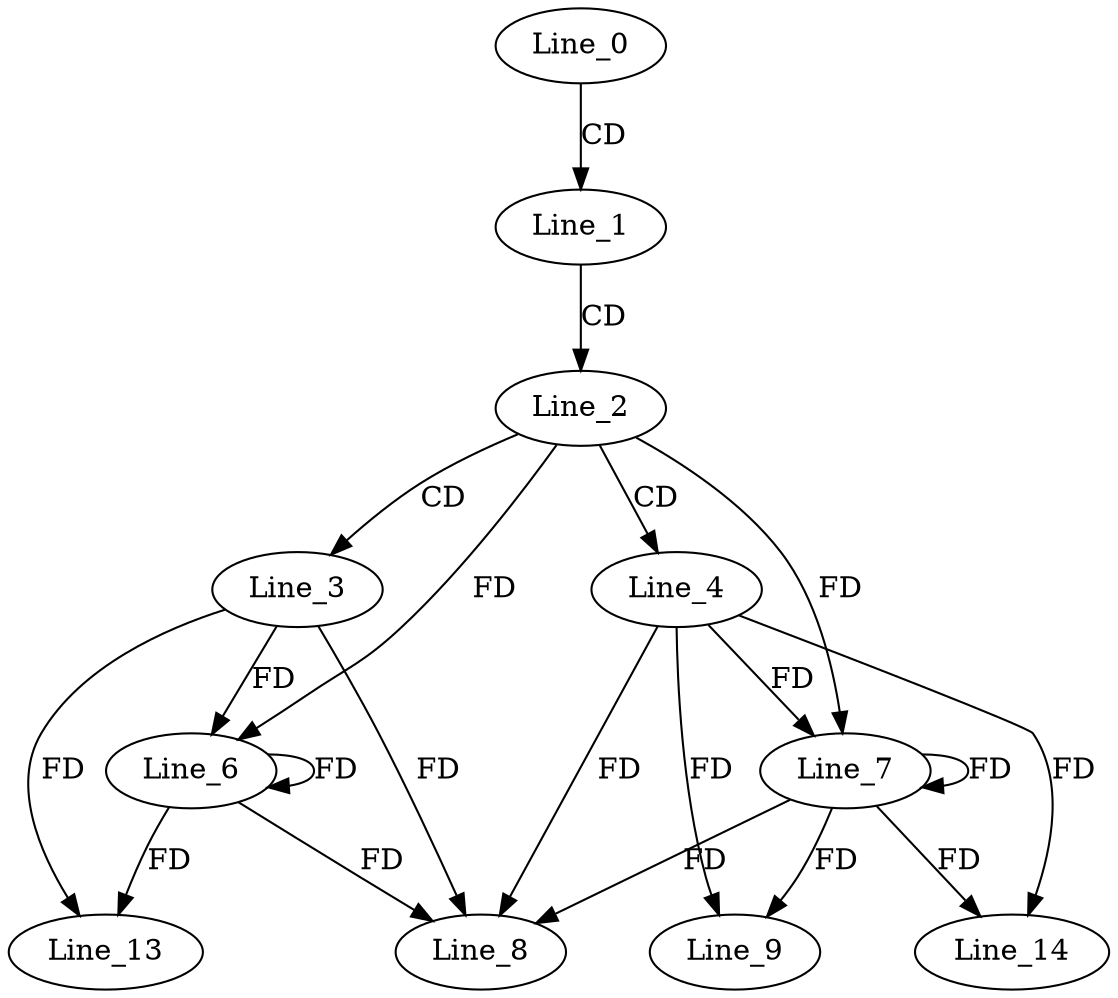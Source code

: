 digraph G {
  Line_0;
  Line_1;
  Line_2;
  Line_3;
  Line_4;
  Line_6;
  Line_6;
  Line_7;
  Line_7;
  Line_8;
  Line_9;
  Line_13;
  Line_14;
  Line_0 -> Line_1 [ label="CD" ];
  Line_1 -> Line_2 [ label="CD" ];
  Line_2 -> Line_3 [ label="CD" ];
  Line_2 -> Line_4 [ label="CD" ];
  Line_3 -> Line_6 [ label="FD" ];
  Line_6 -> Line_6 [ label="FD" ];
  Line_2 -> Line_6 [ label="FD" ];
  Line_4 -> Line_7 [ label="FD" ];
  Line_7 -> Line_7 [ label="FD" ];
  Line_2 -> Line_7 [ label="FD" ];
  Line_3 -> Line_8 [ label="FD" ];
  Line_6 -> Line_8 [ label="FD" ];
  Line_4 -> Line_8 [ label="FD" ];
  Line_7 -> Line_8 [ label="FD" ];
  Line_4 -> Line_9 [ label="FD" ];
  Line_7 -> Line_9 [ label="FD" ];
  Line_3 -> Line_13 [ label="FD" ];
  Line_6 -> Line_13 [ label="FD" ];
  Line_4 -> Line_14 [ label="FD" ];
  Line_7 -> Line_14 [ label="FD" ];
}
